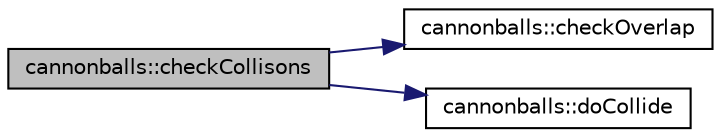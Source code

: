 digraph "cannonballs::checkCollisons"
{
  edge [fontname="Helvetica",fontsize="10",labelfontname="Helvetica",labelfontsize="10"];
  node [fontname="Helvetica",fontsize="10",shape=record];
  rankdir="LR";
  Node6 [label="cannonballs::checkCollisons",height=0.2,width=0.4,color="black", fillcolor="grey75", style="filled", fontcolor="black"];
  Node6 -> Node7 [color="midnightblue",fontsize="10",style="solid",fontname="Helvetica"];
  Node7 [label="cannonballs::checkOverlap",height=0.2,width=0.4,color="black", fillcolor="white", style="filled",URL="$d6/d2d/a00047.html#a9a0502ca0255b263b8ca1e8a57ab2afa"];
  Node6 -> Node8 [color="midnightblue",fontsize="10",style="solid",fontname="Helvetica"];
  Node8 [label="cannonballs::doCollide",height=0.2,width=0.4,color="black", fillcolor="white", style="filled",URL="$d6/d2d/a00047.html#adddfb2a2d8a702546583a4e28240607b"];
}
